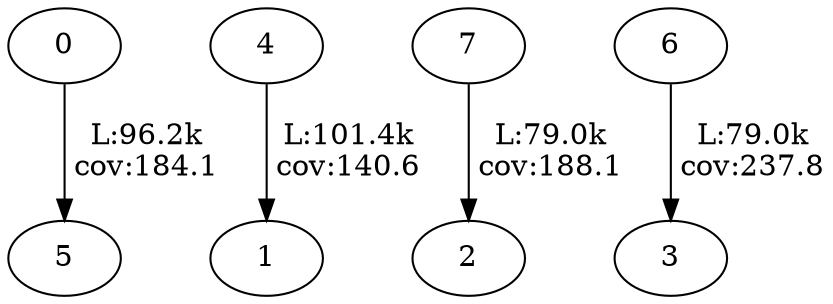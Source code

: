 digraph {
0;
1;
2;
3;
4;
5;
6;
7;
7 -> 2 [label=" L:79.0k
 cov:188.1"];
0 -> 5 [label=" L:96.2k
 cov:184.1"];
4 -> 1 [label=" L:101.4k
 cov:140.6"];
6 -> 3 [label=" L:79.0k
 cov:237.8"];
}
